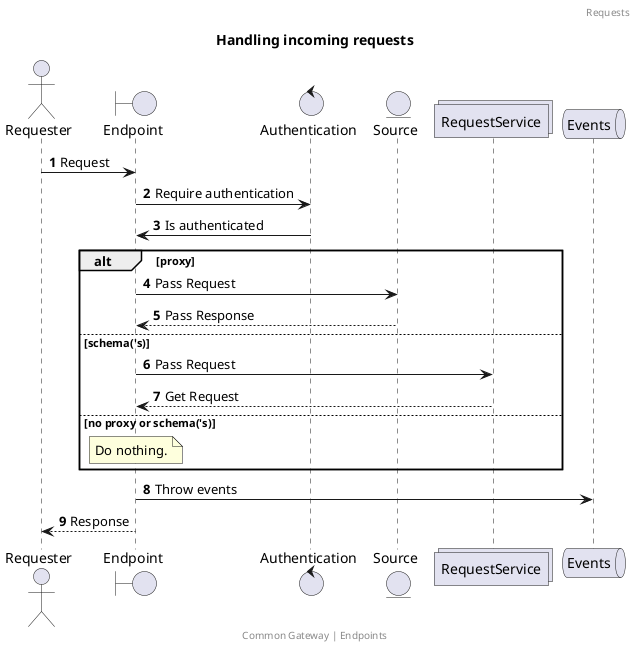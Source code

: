@startuml
title: Handling incoming requests
footer: Common Gateway | Endpoints
header: Requests
autonumber

actor       Requester        as Requester
boundary    Endpoint         as Endpoint
control     Authentication   as Authentication
entity      Source           as Source
collections RequestService   as RequestService
queue       Events           as Events

Requester -> Endpoint: Request
Endpoint -> Authentication  : Require authentication
Authentication -> Endpoint  : Is authenticated
alt proxy

Endpoint -> Source  : Pass Request
Source --> Endpoint : Pass Response
else schema('s)
Endpoint -> RequestService  : Pass Request
RequestService  --> Endpoint : Get Request
else no proxy or schema('s)
note over Endpoint: Do nothing.
end

Endpoint -> Events: Throw events
Endpoint --> Requester: Response
@enduml